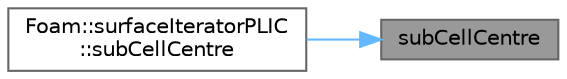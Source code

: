 digraph "subCellCentre"
{
 // LATEX_PDF_SIZE
  bgcolor="transparent";
  edge [fontname=Helvetica,fontsize=10,labelfontname=Helvetica,labelfontsize=10];
  node [fontname=Helvetica,fontsize=10,shape=box,height=0.2,width=0.4];
  rankdir="RL";
  Node1 [id="Node000001",label="subCellCentre",height=0.2,width=0.4,color="gray40", fillcolor="grey60", style="filled", fontcolor="black",tooltip=" "];
  Node1 -> Node2 [id="edge1_Node000001_Node000002",dir="back",color="steelblue1",style="solid",tooltip=" "];
  Node2 [id="Node000002",label="Foam::surfaceIteratorPLIC\l::subCellCentre",height=0.2,width=0.4,color="grey40", fillcolor="white", style="filled",URL="$classFoam_1_1surfaceIteratorPLIC.html#a5c0f2b4a598f1a956fb91b5ef81501c5",tooltip=" "];
}
